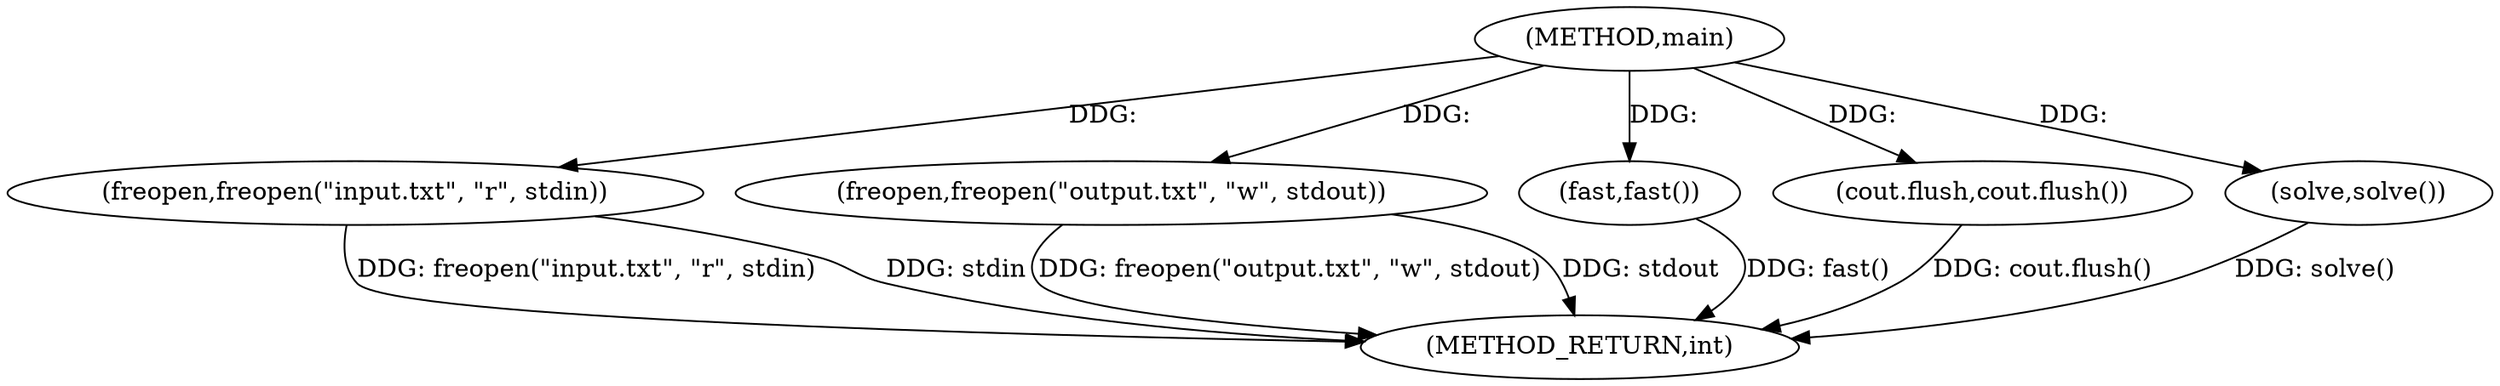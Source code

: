 digraph "main" {  
"1000358" [label = "(METHOD,main)" ]
"1000372" [label = "(METHOD_RETURN,int)" ]
"1000360" [label = "(freopen,freopen(\"input.txt\", \"r\", stdin))" ]
"1000364" [label = "(freopen,freopen(\"output.txt\", \"w\", stdout))" ]
"1000368" [label = "(fast,fast())" ]
"1000370" [label = "(cout.flush,cout.flush())" ]
"1000371" [label = "(solve,solve())" ]
  "1000360" -> "1000372"  [ label = "DDG: freopen(\"input.txt\", \"r\", stdin)"] 
  "1000364" -> "1000372"  [ label = "DDG: freopen(\"output.txt\", \"w\", stdout)"] 
  "1000368" -> "1000372"  [ label = "DDG: fast()"] 
  "1000370" -> "1000372"  [ label = "DDG: cout.flush()"] 
  "1000371" -> "1000372"  [ label = "DDG: solve()"] 
  "1000360" -> "1000372"  [ label = "DDG: stdin"] 
  "1000364" -> "1000372"  [ label = "DDG: stdout"] 
  "1000358" -> "1000368"  [ label = "DDG: "] 
  "1000358" -> "1000360"  [ label = "DDG: "] 
  "1000358" -> "1000364"  [ label = "DDG: "] 
  "1000358" -> "1000370"  [ label = "DDG: "] 
  "1000358" -> "1000371"  [ label = "DDG: "] 
}
